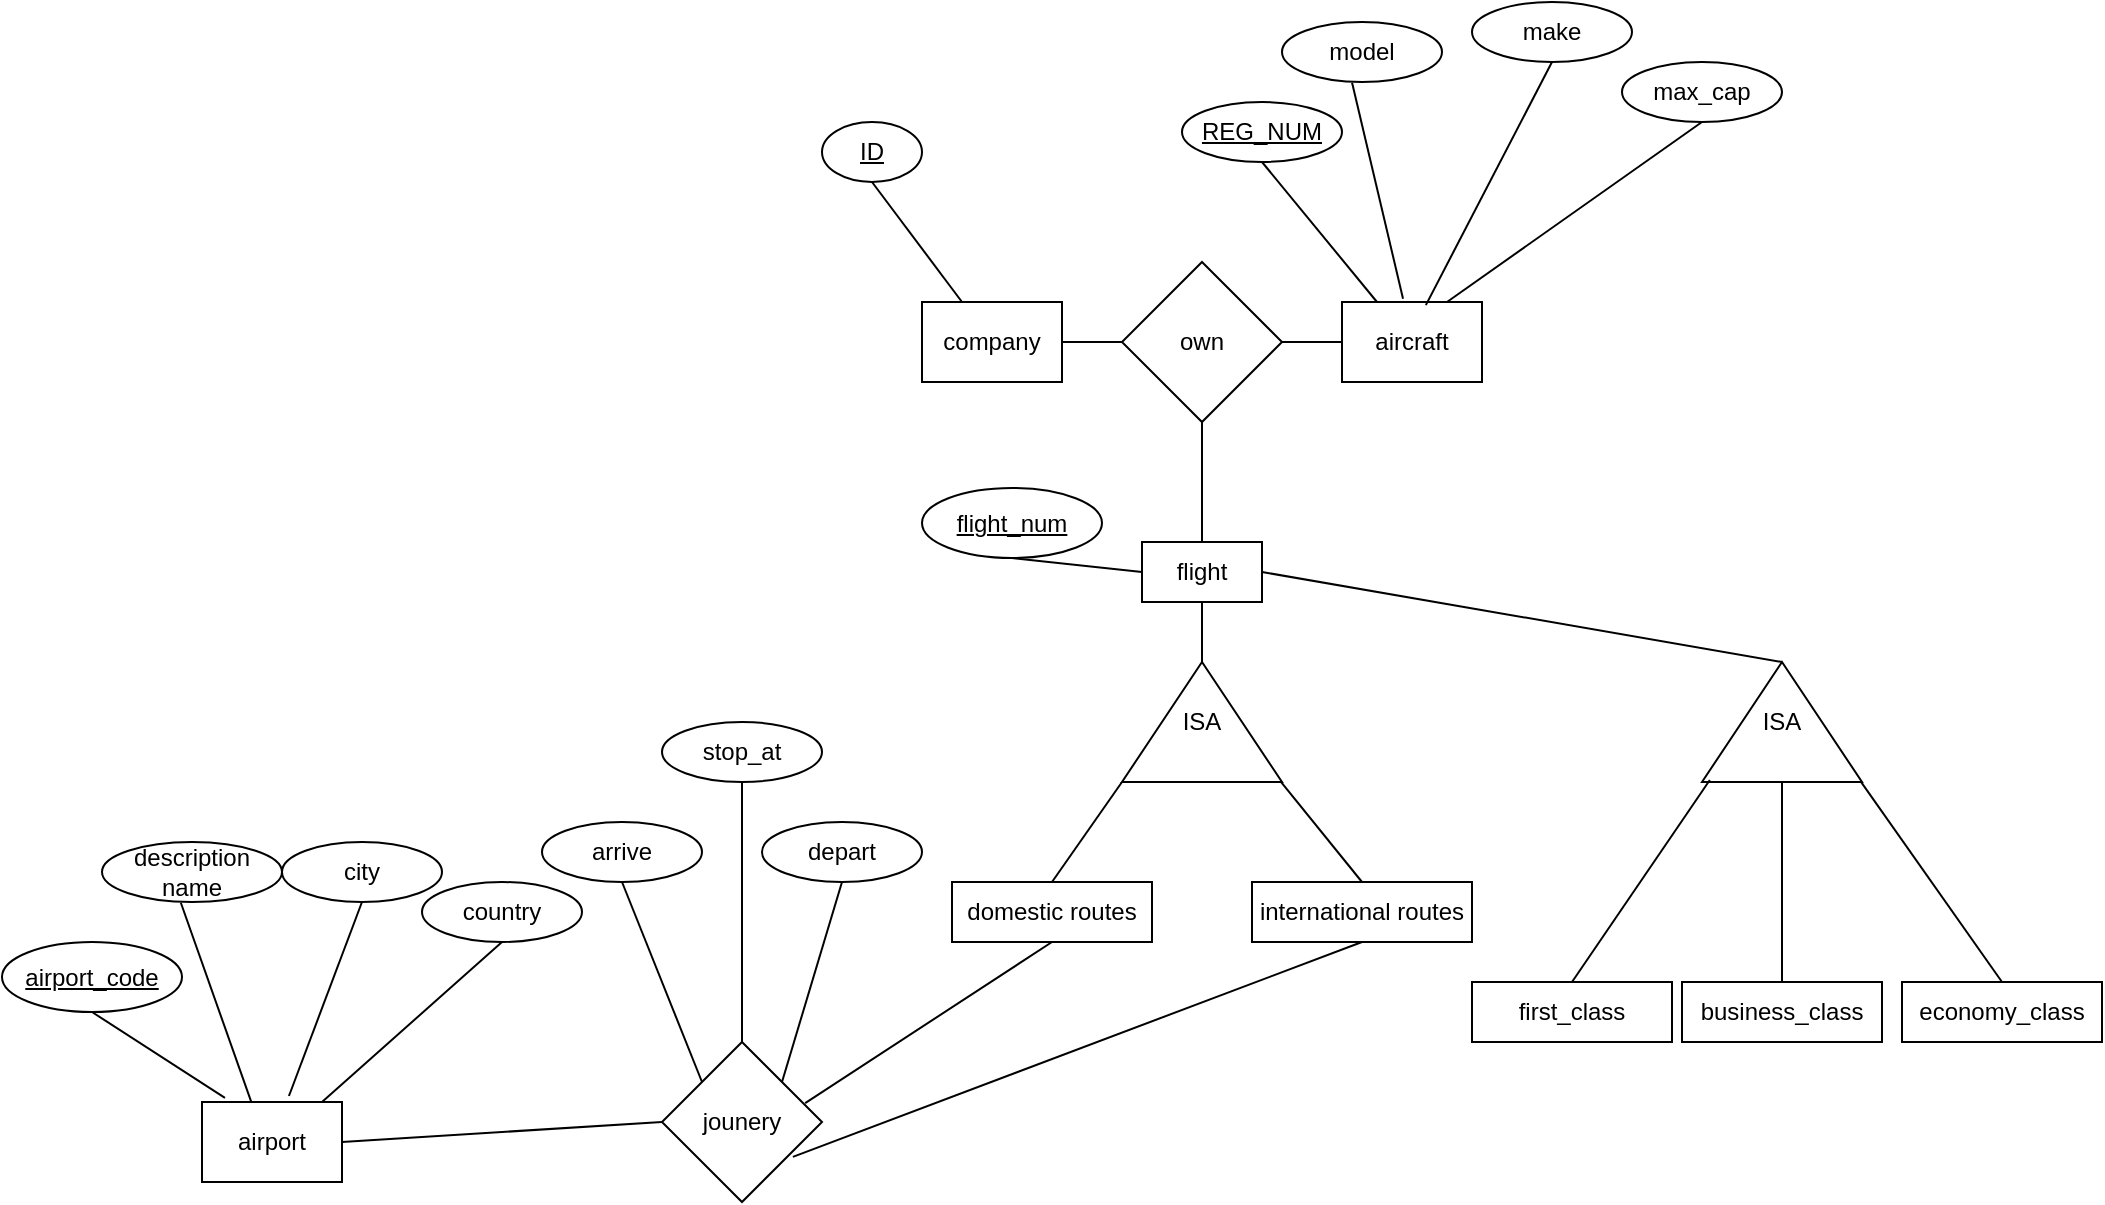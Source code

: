 <mxfile version="21.0.8" type="github">
  <diagram name="第1頁" id="mBwmzWAm_jQV8ARpH_K5">
    <mxGraphModel dx="1953" dy="591" grid="1" gridSize="10" guides="1" tooltips="1" connect="1" arrows="1" fold="1" page="1" pageScale="1" pageWidth="850" pageHeight="1100" math="0" shadow="0">
      <root>
        <mxCell id="0" />
        <mxCell id="1" parent="0" />
        <mxCell id="OUYbvoZZh8LId9jWtcb5-1" value="company" style="rounded=0;whiteSpace=wrap;html=1;" parent="1" vertex="1">
          <mxGeometry x="360" y="440" width="70" height="40" as="geometry" />
        </mxCell>
        <mxCell id="OUYbvoZZh8LId9jWtcb5-2" value="&lt;u&gt;ID&lt;/u&gt;" style="ellipse;whiteSpace=wrap;html=1;" parent="1" vertex="1">
          <mxGeometry x="310" y="350" width="50" height="30" as="geometry" />
        </mxCell>
        <mxCell id="OUYbvoZZh8LId9jWtcb5-3" value="" style="endArrow=none;html=1;rounded=0;entryX=0.5;entryY=1;entryDx=0;entryDy=0;" parent="1" target="OUYbvoZZh8LId9jWtcb5-2" edge="1">
          <mxGeometry width="50" height="50" relative="1" as="geometry">
            <mxPoint x="380" y="440" as="sourcePoint" />
            <mxPoint x="470" y="450" as="targetPoint" />
          </mxGeometry>
        </mxCell>
        <mxCell id="OUYbvoZZh8LId9jWtcb5-4" value="" style="endArrow=none;html=1;rounded=0;entryX=1;entryY=0.5;entryDx=0;entryDy=0;exitX=0;exitY=0.5;exitDx=0;exitDy=0;" parent="1" source="OUYbvoZZh8LId9jWtcb5-5" target="OUYbvoZZh8LId9jWtcb5-1" edge="1">
          <mxGeometry width="50" height="50" relative="1" as="geometry">
            <mxPoint x="500" y="460" as="sourcePoint" />
            <mxPoint x="345" y="390" as="targetPoint" />
          </mxGeometry>
        </mxCell>
        <mxCell id="OUYbvoZZh8LId9jWtcb5-5" value="own" style="rhombus;whiteSpace=wrap;html=1;" parent="1" vertex="1">
          <mxGeometry x="460" y="420" width="80" height="80" as="geometry" />
        </mxCell>
        <mxCell id="OUYbvoZZh8LId9jWtcb5-7" value="" style="endArrow=none;html=1;rounded=0;entryX=1;entryY=0.5;entryDx=0;entryDy=0;exitX=0;exitY=0.5;exitDx=0;exitDy=0;" parent="1" source="OUYbvoZZh8LId9jWtcb5-8" target="OUYbvoZZh8LId9jWtcb5-5" edge="1">
          <mxGeometry width="50" height="50" relative="1" as="geometry">
            <mxPoint x="620" y="460" as="sourcePoint" />
            <mxPoint x="470" y="450" as="targetPoint" />
          </mxGeometry>
        </mxCell>
        <mxCell id="OUYbvoZZh8LId9jWtcb5-8" value="aircraft" style="rounded=0;whiteSpace=wrap;html=1;" parent="1" vertex="1">
          <mxGeometry x="570" y="440" width="70" height="40" as="geometry" />
        </mxCell>
        <mxCell id="OUYbvoZZh8LId9jWtcb5-9" value="&lt;u&gt;REG_NUM&lt;/u&gt;" style="ellipse;whiteSpace=wrap;html=1;" parent="1" vertex="1">
          <mxGeometry x="490" y="340" width="80" height="30" as="geometry" />
        </mxCell>
        <mxCell id="OUYbvoZZh8LId9jWtcb5-10" value="" style="endArrow=none;html=1;rounded=0;entryX=0.5;entryY=1;entryDx=0;entryDy=0;exitX=0.25;exitY=0;exitDx=0;exitDy=0;" parent="1" source="OUYbvoZZh8LId9jWtcb5-8" target="OUYbvoZZh8LId9jWtcb5-9" edge="1">
          <mxGeometry width="50" height="50" relative="1" as="geometry">
            <mxPoint x="420" y="500" as="sourcePoint" />
            <mxPoint x="470" y="450" as="targetPoint" />
          </mxGeometry>
        </mxCell>
        <mxCell id="OUYbvoZZh8LId9jWtcb5-11" value="max_cap" style="ellipse;whiteSpace=wrap;html=1;" parent="1" vertex="1">
          <mxGeometry x="710" y="320" width="80" height="30" as="geometry" />
        </mxCell>
        <mxCell id="OUYbvoZZh8LId9jWtcb5-12" value="make" style="ellipse;whiteSpace=wrap;html=1;" parent="1" vertex="1">
          <mxGeometry x="635" y="290" width="80" height="30" as="geometry" />
        </mxCell>
        <mxCell id="OUYbvoZZh8LId9jWtcb5-13" value="" style="endArrow=none;html=1;rounded=0;entryX=0.5;entryY=1;entryDx=0;entryDy=0;exitX=0.75;exitY=0;exitDx=0;exitDy=0;" parent="1" source="OUYbvoZZh8LId9jWtcb5-8" target="OUYbvoZZh8LId9jWtcb5-11" edge="1">
          <mxGeometry width="50" height="50" relative="1" as="geometry">
            <mxPoint x="420" y="500" as="sourcePoint" />
            <mxPoint x="470" y="450" as="targetPoint" />
          </mxGeometry>
        </mxCell>
        <mxCell id="OUYbvoZZh8LId9jWtcb5-14" value="model" style="ellipse;whiteSpace=wrap;html=1;" parent="1" vertex="1">
          <mxGeometry x="540" y="300" width="80" height="30" as="geometry" />
        </mxCell>
        <mxCell id="OUYbvoZZh8LId9jWtcb5-15" value="" style="endArrow=none;html=1;rounded=0;entryX=0.436;entryY=-0.041;entryDx=0;entryDy=0;entryPerimeter=0;exitX=0.438;exitY=1.012;exitDx=0;exitDy=0;exitPerimeter=0;" parent="1" source="OUYbvoZZh8LId9jWtcb5-14" target="OUYbvoZZh8LId9jWtcb5-8" edge="1">
          <mxGeometry width="50" height="50" relative="1" as="geometry">
            <mxPoint x="420" y="500" as="sourcePoint" />
            <mxPoint x="470" y="450" as="targetPoint" />
          </mxGeometry>
        </mxCell>
        <mxCell id="OUYbvoZZh8LId9jWtcb5-16" value="" style="endArrow=none;html=1;rounded=0;exitX=0.599;exitY=0.039;exitDx=0;exitDy=0;exitPerimeter=0;entryX=0.5;entryY=1;entryDx=0;entryDy=0;" parent="1" source="OUYbvoZZh8LId9jWtcb5-8" target="OUYbvoZZh8LId9jWtcb5-12" edge="1">
          <mxGeometry width="50" height="50" relative="1" as="geometry">
            <mxPoint x="420" y="500" as="sourcePoint" />
            <mxPoint x="470" y="450" as="targetPoint" />
          </mxGeometry>
        </mxCell>
        <mxCell id="OUYbvoZZh8LId9jWtcb5-17" value="" style="endArrow=none;html=1;rounded=0;entryX=0.5;entryY=1;entryDx=0;entryDy=0;exitX=0.5;exitY=0;exitDx=0;exitDy=0;" parent="1" source="OUYbvoZZh8LId9jWtcb5-18" target="OUYbvoZZh8LId9jWtcb5-5" edge="1">
          <mxGeometry width="50" height="50" relative="1" as="geometry">
            <mxPoint x="500" y="560" as="sourcePoint" />
            <mxPoint x="470" y="450" as="targetPoint" />
          </mxGeometry>
        </mxCell>
        <mxCell id="OUYbvoZZh8LId9jWtcb5-18" value="flight" style="rounded=0;whiteSpace=wrap;html=1;" parent="1" vertex="1">
          <mxGeometry x="470" y="560" width="60" height="30" as="geometry" />
        </mxCell>
        <mxCell id="OUYbvoZZh8LId9jWtcb5-19" value="ISA" style="triangle;whiteSpace=wrap;html=1;flipV=1;flipH=1;direction=south;" parent="1" vertex="1">
          <mxGeometry x="460" y="620" width="80" height="60" as="geometry" />
        </mxCell>
        <mxCell id="OUYbvoZZh8LId9jWtcb5-20" value="" style="endArrow=none;html=1;rounded=0;entryX=0.5;entryY=1;entryDx=0;entryDy=0;exitX=0;exitY=0.5;exitDx=0;exitDy=0;" parent="1" source="OUYbvoZZh8LId9jWtcb5-19" target="OUYbvoZZh8LId9jWtcb5-18" edge="1">
          <mxGeometry width="50" height="50" relative="1" as="geometry">
            <mxPoint x="420" y="500" as="sourcePoint" />
            <mxPoint x="470" y="450" as="targetPoint" />
          </mxGeometry>
        </mxCell>
        <mxCell id="OUYbvoZZh8LId9jWtcb5-21" value="" style="endArrow=none;html=1;rounded=0;exitX=0.5;exitY=0;exitDx=0;exitDy=0;" parent="1" source="OUYbvoZZh8LId9jWtcb5-23" edge="1">
          <mxGeometry width="50" height="50" relative="1" as="geometry">
            <mxPoint x="430" y="730" as="sourcePoint" />
            <mxPoint x="460" y="680" as="targetPoint" />
          </mxGeometry>
        </mxCell>
        <mxCell id="OUYbvoZZh8LId9jWtcb5-22" value="" style="endArrow=none;html=1;rounded=0;entryX=-0.003;entryY=0.996;entryDx=0;entryDy=0;entryPerimeter=0;exitX=0.5;exitY=0;exitDx=0;exitDy=0;" parent="1" source="OUYbvoZZh8LId9jWtcb5-24" target="OUYbvoZZh8LId9jWtcb5-19" edge="1">
          <mxGeometry width="50" height="50" relative="1" as="geometry">
            <mxPoint x="570" y="730" as="sourcePoint" />
            <mxPoint x="470" y="690" as="targetPoint" />
          </mxGeometry>
        </mxCell>
        <mxCell id="OUYbvoZZh8LId9jWtcb5-23" value=" domestic&amp;nbsp;routes" style="rounded=0;whiteSpace=wrap;html=1;" parent="1" vertex="1">
          <mxGeometry x="375" y="730" width="100" height="30" as="geometry" />
        </mxCell>
        <mxCell id="OUYbvoZZh8LId9jWtcb5-24" value="international routes" style="rounded=0;whiteSpace=wrap;html=1;" parent="1" vertex="1">
          <mxGeometry x="525" y="730" width="110" height="30" as="geometry" />
        </mxCell>
        <mxCell id="OUYbvoZZh8LId9jWtcb5-25" value="airport" style="rounded=0;whiteSpace=wrap;html=1;" parent="1" vertex="1">
          <mxGeometry y="840" width="70" height="40" as="geometry" />
        </mxCell>
        <mxCell id="OUYbvoZZh8LId9jWtcb5-26" value="&lt;u&gt;flight_num&lt;/u&gt;" style="ellipse;whiteSpace=wrap;html=1;" parent="1" vertex="1">
          <mxGeometry x="360" y="533" width="90" height="35" as="geometry" />
        </mxCell>
        <mxCell id="OUYbvoZZh8LId9jWtcb5-27" value="" style="endArrow=none;html=1;rounded=0;entryX=0.5;entryY=1;entryDx=0;entryDy=0;exitX=0;exitY=0.5;exitDx=0;exitDy=0;" parent="1" source="OUYbvoZZh8LId9jWtcb5-18" target="OUYbvoZZh8LId9jWtcb5-26" edge="1">
          <mxGeometry width="50" height="50" relative="1" as="geometry">
            <mxPoint x="460" y="590" as="sourcePoint" />
            <mxPoint x="520" y="635" as="targetPoint" />
          </mxGeometry>
        </mxCell>
        <mxCell id="OUYbvoZZh8LId9jWtcb5-28" value="&lt;u&gt;airport_code&lt;/u&gt;" style="ellipse;whiteSpace=wrap;html=1;" parent="1" vertex="1">
          <mxGeometry x="-100" y="760" width="90" height="35" as="geometry" />
        </mxCell>
        <mxCell id="OUYbvoZZh8LId9jWtcb5-29" value="" style="endArrow=none;html=1;rounded=0;entryX=0.5;entryY=1;entryDx=0;entryDy=0;exitX=0.164;exitY=-0.052;exitDx=0;exitDy=0;exitPerimeter=0;" parent="1" source="OUYbvoZZh8LId9jWtcb5-25" target="OUYbvoZZh8LId9jWtcb5-28" edge="1">
          <mxGeometry width="50" height="50" relative="1" as="geometry">
            <mxPoint x="10" y="802" as="sourcePoint" />
            <mxPoint x="60" y="862" as="targetPoint" />
          </mxGeometry>
        </mxCell>
        <mxCell id="OUYbvoZZh8LId9jWtcb5-30" value="description&lt;br/&gt;name" style="ellipse;whiteSpace=wrap;html=1;" parent="1" vertex="1">
          <mxGeometry x="-50" y="710" width="90" height="30" as="geometry" />
        </mxCell>
        <mxCell id="OUYbvoZZh8LId9jWtcb5-31" value="" style="endArrow=none;html=1;rounded=0;entryX=0.353;entryY=0.005;entryDx=0;entryDy=0;exitX=0.438;exitY=1.012;exitDx=0;exitDy=0;exitPerimeter=0;entryPerimeter=0;" parent="1" source="OUYbvoZZh8LId9jWtcb5-30" target="OUYbvoZZh8LId9jWtcb5-25" edge="1">
          <mxGeometry width="50" height="50" relative="1" as="geometry">
            <mxPoint x="-120" y="880" as="sourcePoint" />
            <mxPoint x="61" y="818" as="targetPoint" />
          </mxGeometry>
        </mxCell>
        <mxCell id="OUYbvoZZh8LId9jWtcb5-33" value="city" style="ellipse;whiteSpace=wrap;html=1;" parent="1" vertex="1">
          <mxGeometry x="40" y="710" width="80" height="30" as="geometry" />
        </mxCell>
        <mxCell id="OUYbvoZZh8LId9jWtcb5-34" value="" style="endArrow=none;html=1;rounded=0;exitX=0.621;exitY=-0.075;exitDx=0;exitDy=0;entryX=0.5;entryY=1;entryDx=0;entryDy=0;exitPerimeter=0;" parent="1" source="OUYbvoZZh8LId9jWtcb5-25" target="OUYbvoZZh8LId9jWtcb5-33" edge="1">
          <mxGeometry width="50" height="50" relative="1" as="geometry">
            <mxPoint x="35" y="842.5" as="sourcePoint" />
            <mxPoint x="-82" y="872.5" as="targetPoint" />
          </mxGeometry>
        </mxCell>
        <mxCell id="OUYbvoZZh8LId9jWtcb5-35" value="country" style="ellipse;whiteSpace=wrap;html=1;" parent="1" vertex="1">
          <mxGeometry x="110" y="730" width="80" height="30" as="geometry" />
        </mxCell>
        <mxCell id="OUYbvoZZh8LId9jWtcb5-36" value="" style="endArrow=none;html=1;rounded=0;entryX=0.5;entryY=1;entryDx=0;entryDy=0;exitX=0.857;exitY=0;exitDx=0;exitDy=0;exitPerimeter=0;" parent="1" source="OUYbvoZZh8LId9jWtcb5-25" target="OUYbvoZZh8LId9jWtcb5-35" edge="1">
          <mxGeometry width="50" height="50" relative="1" as="geometry">
            <mxPoint x="88" y="805" as="sourcePoint" />
            <mxPoint x="-65" y="815" as="targetPoint" />
          </mxGeometry>
        </mxCell>
        <mxCell id="OUYbvoZZh8LId9jWtcb5-38" value="jounery" style="rhombus;whiteSpace=wrap;html=1;" parent="1" vertex="1">
          <mxGeometry x="230" y="810" width="80" height="80" as="geometry" />
        </mxCell>
        <mxCell id="OUYbvoZZh8LId9jWtcb5-40" value="depart" style="ellipse;whiteSpace=wrap;html=1;" parent="1" vertex="1">
          <mxGeometry x="280" y="700" width="80" height="30" as="geometry" />
        </mxCell>
        <mxCell id="OUYbvoZZh8LId9jWtcb5-41" value="" style="endArrow=none;html=1;rounded=0;entryX=0.5;entryY=1;entryDx=0;entryDy=0;exitX=1;exitY=0;exitDx=0;exitDy=0;" parent="1" source="OUYbvoZZh8LId9jWtcb5-38" target="OUYbvoZZh8LId9jWtcb5-40" edge="1">
          <mxGeometry width="50" height="50" relative="1" as="geometry">
            <mxPoint x="270" y="790" as="sourcePoint" />
            <mxPoint x="145" y="765" as="targetPoint" />
          </mxGeometry>
        </mxCell>
        <mxCell id="uRq32V3ZF-1F1hHJ5Mab-1" value="arrive" style="ellipse;whiteSpace=wrap;html=1;" vertex="1" parent="1">
          <mxGeometry x="170" y="700" width="80" height="30" as="geometry" />
        </mxCell>
        <mxCell id="uRq32V3ZF-1F1hHJ5Mab-2" value="" style="endArrow=none;html=1;rounded=0;entryX=0.5;entryY=1;entryDx=0;entryDy=0;exitX=0;exitY=0;exitDx=0;exitDy=0;" edge="1" parent="1" target="uRq32V3ZF-1F1hHJ5Mab-1" source="OUYbvoZZh8LId9jWtcb5-38">
          <mxGeometry width="50" height="50" relative="1" as="geometry">
            <mxPoint x="250" y="830" as="sourcePoint" />
            <mxPoint x="65" y="745" as="targetPoint" />
          </mxGeometry>
        </mxCell>
        <mxCell id="uRq32V3ZF-1F1hHJ5Mab-3" value="" style="endArrow=none;html=1;rounded=0;exitX=1;exitY=0.5;exitDx=0;exitDy=0;entryX=0;entryY=0.5;entryDx=0;entryDy=0;" edge="1" parent="1" source="OUYbvoZZh8LId9jWtcb5-25" target="OUYbvoZZh8LId9jWtcb5-38">
          <mxGeometry width="50" height="50" relative="1" as="geometry">
            <mxPoint x="330" y="810" as="sourcePoint" />
            <mxPoint x="380" y="760" as="targetPoint" />
          </mxGeometry>
        </mxCell>
        <mxCell id="uRq32V3ZF-1F1hHJ5Mab-4" value="" style="endArrow=none;html=1;rounded=0;entryX=0.5;entryY=1;entryDx=0;entryDy=0;exitX=0.895;exitY=0.382;exitDx=0;exitDy=0;exitPerimeter=0;" edge="1" parent="1" source="OUYbvoZZh8LId9jWtcb5-38" target="OUYbvoZZh8LId9jWtcb5-23">
          <mxGeometry width="50" height="50" relative="1" as="geometry">
            <mxPoint x="330" y="810" as="sourcePoint" />
            <mxPoint x="380" y="760" as="targetPoint" />
          </mxGeometry>
        </mxCell>
        <mxCell id="uRq32V3ZF-1F1hHJ5Mab-5" value="" style="endArrow=none;html=1;rounded=0;entryX=0.5;entryY=1;entryDx=0;entryDy=0;exitX=0.818;exitY=0.718;exitDx=0;exitDy=0;exitPerimeter=0;" edge="1" parent="1" source="OUYbvoZZh8LId9jWtcb5-38" target="OUYbvoZZh8LId9jWtcb5-24">
          <mxGeometry width="50" height="50" relative="1" as="geometry">
            <mxPoint x="330" y="810" as="sourcePoint" />
            <mxPoint x="380" y="760" as="targetPoint" />
          </mxGeometry>
        </mxCell>
        <mxCell id="uRq32V3ZF-1F1hHJ5Mab-6" value="stop_at" style="ellipse;whiteSpace=wrap;html=1;" vertex="1" parent="1">
          <mxGeometry x="230" y="650" width="80" height="30" as="geometry" />
        </mxCell>
        <mxCell id="uRq32V3ZF-1F1hHJ5Mab-7" value="" style="endArrow=none;html=1;rounded=0;entryX=0.5;entryY=1;entryDx=0;entryDy=0;exitX=0.5;exitY=0;exitDx=0;exitDy=0;" edge="1" parent="1" target="uRq32V3ZF-1F1hHJ5Mab-6" source="OUYbvoZZh8LId9jWtcb5-38">
          <mxGeometry width="50" height="50" relative="1" as="geometry">
            <mxPoint x="280" y="805" as="sourcePoint" />
            <mxPoint x="105" y="690" as="targetPoint" />
          </mxGeometry>
        </mxCell>
        <mxCell id="uRq32V3ZF-1F1hHJ5Mab-8" value="" style="endArrow=none;html=1;rounded=0;entryX=1;entryY=0.5;entryDx=0;entryDy=0;exitX=0;exitY=0.5;exitDx=0;exitDy=0;" edge="1" parent="1" source="uRq32V3ZF-1F1hHJ5Mab-9" target="OUYbvoZZh8LId9jWtcb5-18">
          <mxGeometry width="50" height="50" relative="1" as="geometry">
            <mxPoint x="640" y="590" as="sourcePoint" />
            <mxPoint x="380" y="610" as="targetPoint" />
          </mxGeometry>
        </mxCell>
        <mxCell id="uRq32V3ZF-1F1hHJ5Mab-9" value="ISA" style="triangle;whiteSpace=wrap;html=1;flipV=1;flipH=1;direction=south;" vertex="1" parent="1">
          <mxGeometry x="750" y="620" width="80" height="60" as="geometry" />
        </mxCell>
        <mxCell id="uRq32V3ZF-1F1hHJ5Mab-10" value="" style="endArrow=none;html=1;rounded=0;entryX=0.017;entryY=0.049;entryDx=0;entryDy=0;entryPerimeter=0;exitX=0.5;exitY=0;exitDx=0;exitDy=0;" edge="1" parent="1" source="uRq32V3ZF-1F1hHJ5Mab-16" target="uRq32V3ZF-1F1hHJ5Mab-9">
          <mxGeometry width="50" height="50" relative="1" as="geometry">
            <mxPoint x="710" y="740" as="sourcePoint" />
            <mxPoint x="685" y="650" as="targetPoint" />
          </mxGeometry>
        </mxCell>
        <mxCell id="uRq32V3ZF-1F1hHJ5Mab-11" value="" style="endArrow=none;html=1;rounded=0;entryX=-0.003;entryY=0.996;entryDx=0;entryDy=0;entryPerimeter=0;exitX=0.5;exitY=0;exitDx=0;exitDy=0;" edge="1" parent="1" target="uRq32V3ZF-1F1hHJ5Mab-9" source="uRq32V3ZF-1F1hHJ5Mab-18">
          <mxGeometry width="50" height="50" relative="1" as="geometry">
            <mxPoint x="870" y="750" as="sourcePoint" />
            <mxPoint x="695" y="660" as="targetPoint" />
          </mxGeometry>
        </mxCell>
        <mxCell id="uRq32V3ZF-1F1hHJ5Mab-15" value="" style="endArrow=none;html=1;rounded=0;entryX=1;entryY=0.5;entryDx=0;entryDy=0;exitX=0.5;exitY=0;exitDx=0;exitDy=0;" edge="1" parent="1" source="uRq32V3ZF-1F1hHJ5Mab-17" target="uRq32V3ZF-1F1hHJ5Mab-9">
          <mxGeometry width="50" height="50" relative="1" as="geometry">
            <mxPoint x="790" y="751" as="sourcePoint" />
            <mxPoint x="784" y="700" as="targetPoint" />
          </mxGeometry>
        </mxCell>
        <mxCell id="uRq32V3ZF-1F1hHJ5Mab-16" value=" first_class" style="rounded=0;whiteSpace=wrap;html=1;" vertex="1" parent="1">
          <mxGeometry x="635" y="780" width="100" height="30" as="geometry" />
        </mxCell>
        <mxCell id="uRq32V3ZF-1F1hHJ5Mab-17" value=" business_class" style="rounded=0;whiteSpace=wrap;html=1;" vertex="1" parent="1">
          <mxGeometry x="740" y="780" width="100" height="30" as="geometry" />
        </mxCell>
        <mxCell id="uRq32V3ZF-1F1hHJ5Mab-18" value="economy_class" style="rounded=0;whiteSpace=wrap;html=1;" vertex="1" parent="1">
          <mxGeometry x="850" y="780" width="100" height="30" as="geometry" />
        </mxCell>
      </root>
    </mxGraphModel>
  </diagram>
</mxfile>
